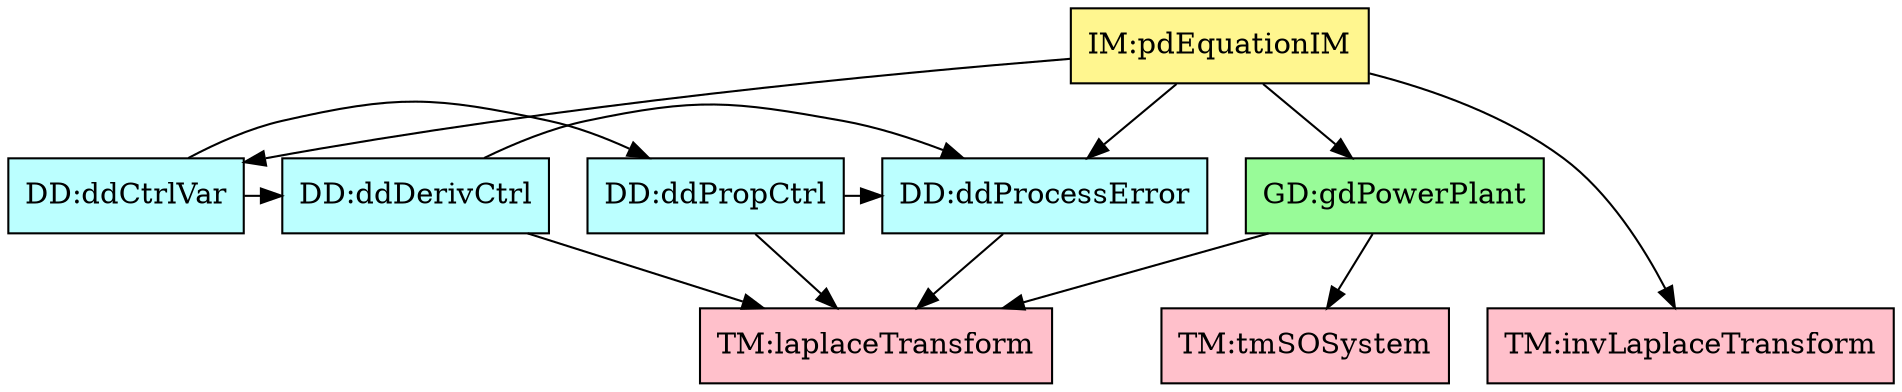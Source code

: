 digraph refvsref {
	qdProcessErrorFD -> laplaceRC;
	qdPropControlFD -> qdProcessErrorFD;
	qdPropControlFD -> laplaceRC;
	qdDerivativeControlFD -> qdProcessErrorFD;
	qdDerivativeControlFD -> laplaceRC;
	qdCtrlVarFD -> qdPropControlFD;
	qdCtrlVarFD -> qdDerivativeControlFD;
	gdPowerPlantRC -> laplaceRC;
	gdPowerPlantRC -> tmSOSystemRC;
	imPDRC -> qdProcessErrorFD;
	imPDRC -> qdCtrlVarFD;
	imPDRC -> invLaplaceRC;
	imPDRC -> gdPowerPlantRC;


	qdProcessErrorFD	[shape=box, color=black, style=filled, fillcolor=paleturquoise1, label="DD:ddProcessError"];
	qdPropControlFD	[shape=box, color=black, style=filled, fillcolor=paleturquoise1, label="DD:ddPropCtrl"];
	qdDerivativeControlFD	[shape=box, color=black, style=filled, fillcolor=paleturquoise1, label="DD:ddDerivCtrl"];
	qdCtrlVarFD	[shape=box, color=black, style=filled, fillcolor=paleturquoise1, label="DD:ddCtrlVar"];

	subgraph DD {
	rank="same"
	{qdProcessErrorFD, qdPropControlFD, qdDerivativeControlFD, qdCtrlVarFD}
	}

	laplaceRC	[shape=box, color=black, style=filled, fillcolor=pink, label="TM:laplaceTransform"];
	invLaplaceRC	[shape=box, color=black, style=filled, fillcolor=pink, label="TM:invLaplaceTransform"];
	tmSOSystemRC	[shape=box, color=black, style=filled, fillcolor=pink, label="TM:tmSOSystem"];

	subgraph TM {
	rank="same"
	{laplaceRC, invLaplaceRC, tmSOSystemRC}
	}

	gdPowerPlantRC	[shape=box, color=black, style=filled, fillcolor=palegreen, label="GD:gdPowerPlant"];

	subgraph GD {
	rank="same"
	{gdPowerPlantRC}
	}

	imPDRC	[shape=box, color=black, style=filled, fillcolor=khaki1, label="IM:pdEquationIM"];

	subgraph IM {
	rank="same"
	{imPDRC}
	}

}
